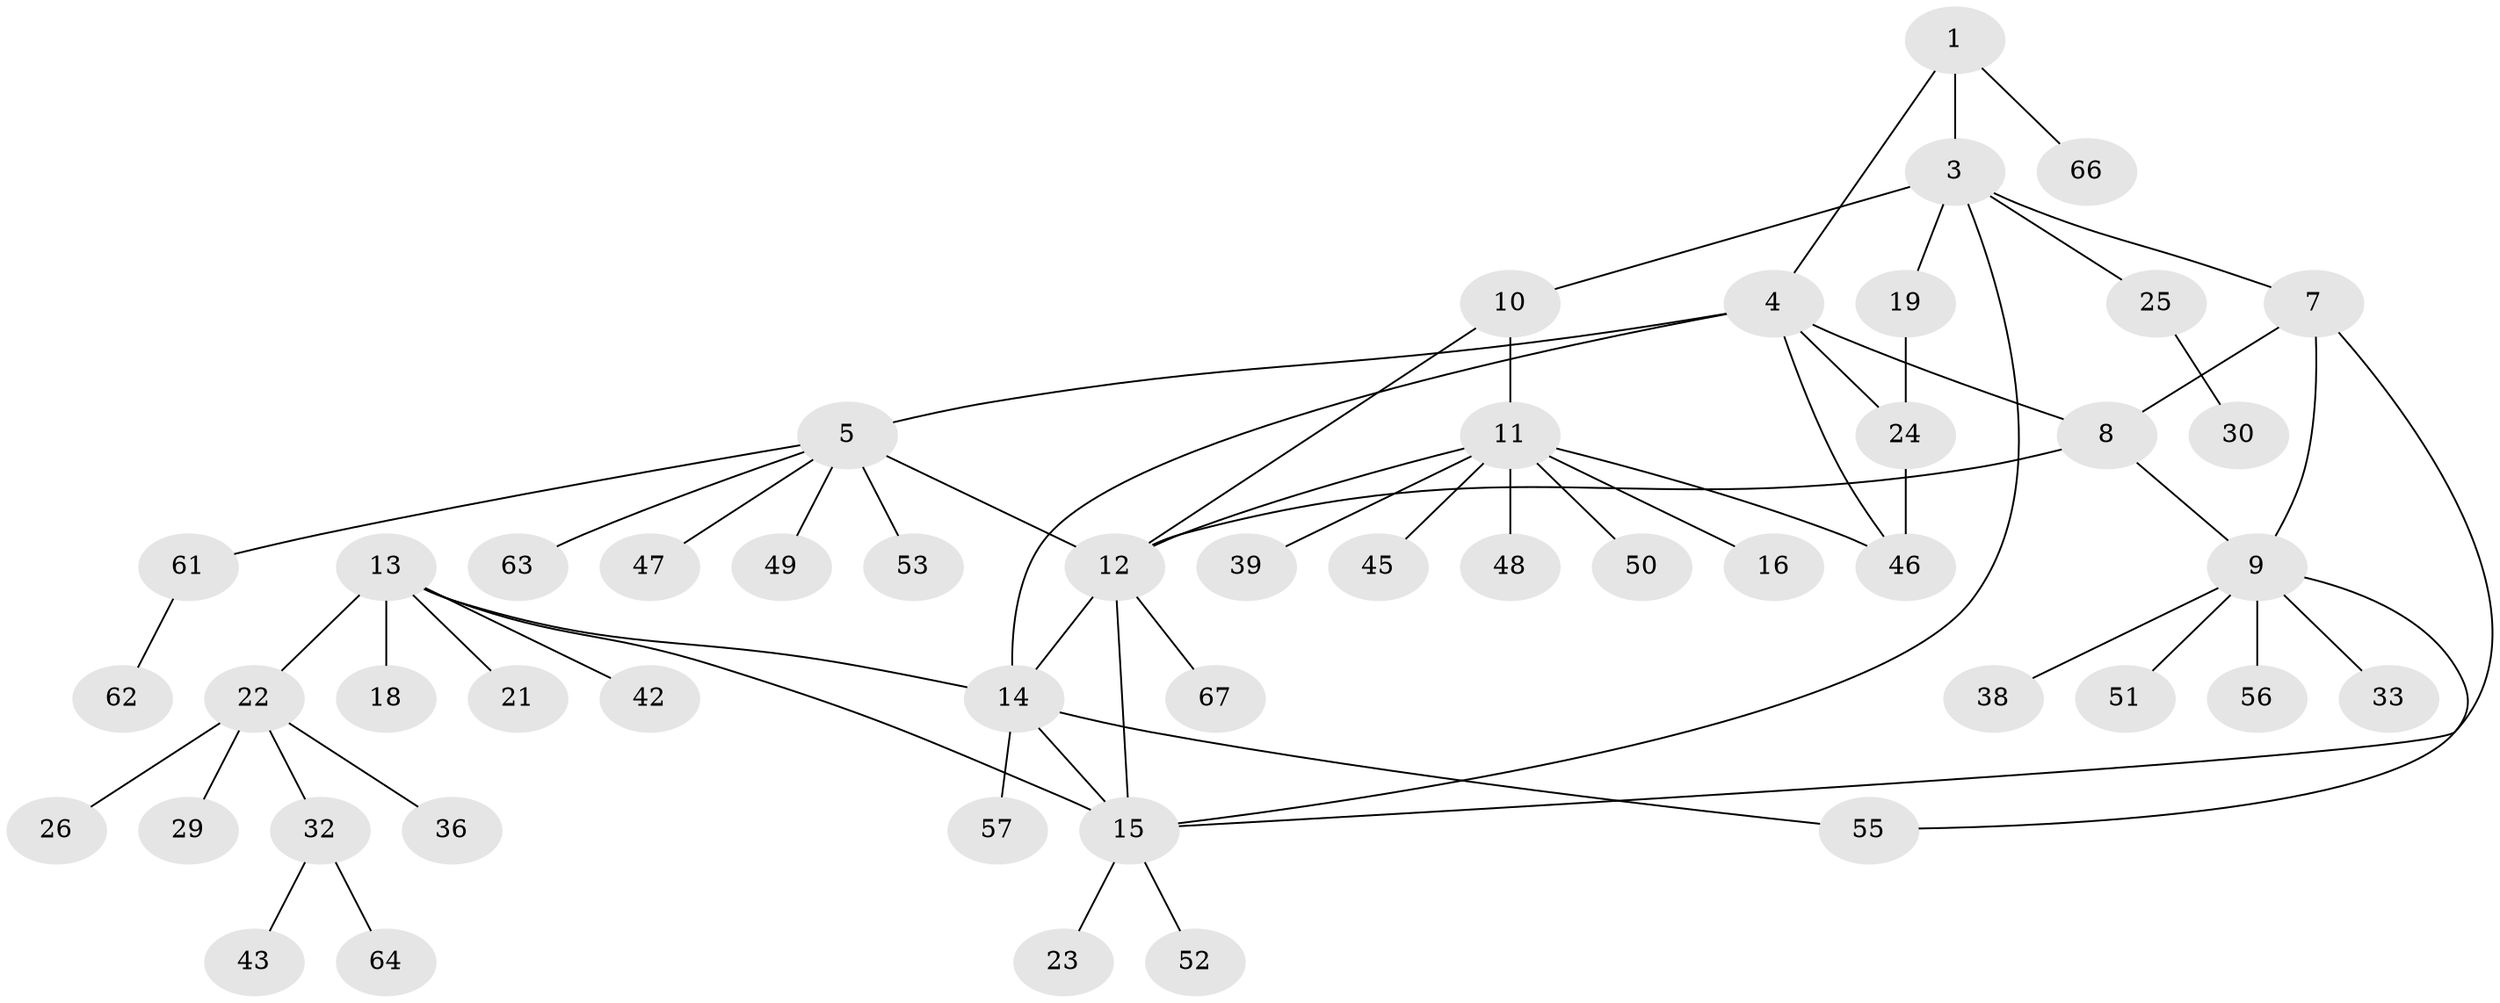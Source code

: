 // Generated by graph-tools (version 1.1) at 2025/52/02/27/25 19:52:18]
// undirected, 49 vertices, 62 edges
graph export_dot {
graph [start="1"]
  node [color=gray90,style=filled];
  1 [super="+2"];
  3;
  4 [super="+6"];
  5 [super="+44"];
  7 [super="+34"];
  8 [super="+17"];
  9 [super="+31"];
  10;
  11 [super="+37"];
  12 [super="+65"];
  13 [super="+20"];
  14 [super="+27"];
  15 [super="+60"];
  16;
  18;
  19 [super="+40"];
  21 [super="+35"];
  22 [super="+58"];
  23 [super="+59"];
  24 [super="+54"];
  25 [super="+28"];
  26;
  29;
  30;
  32 [super="+41"];
  33;
  36;
  38;
  39;
  42;
  43 [super="+68"];
  45;
  46;
  47;
  48;
  49;
  50;
  51;
  52;
  53;
  55;
  56;
  57;
  61;
  62 [super="+69"];
  63;
  64;
  66;
  67;
  1 -- 3 [weight=2];
  1 -- 4;
  1 -- 66;
  3 -- 7;
  3 -- 10;
  3 -- 15;
  3 -- 19;
  3 -- 25;
  4 -- 5 [weight=2];
  4 -- 14;
  4 -- 8 [weight=2];
  4 -- 24;
  4 -- 46;
  5 -- 12;
  5 -- 49;
  5 -- 53;
  5 -- 47;
  5 -- 61;
  5 -- 63;
  7 -- 8;
  7 -- 9;
  7 -- 15;
  8 -- 9;
  8 -- 12 [weight=2];
  9 -- 33;
  9 -- 51;
  9 -- 55;
  9 -- 56;
  9 -- 38;
  10 -- 11;
  10 -- 12;
  11 -- 12;
  11 -- 16;
  11 -- 48;
  11 -- 50;
  11 -- 39;
  11 -- 45;
  11 -- 46;
  12 -- 15;
  12 -- 67;
  12 -- 14;
  13 -- 14;
  13 -- 15;
  13 -- 18;
  13 -- 21;
  13 -- 42;
  13 -- 22;
  14 -- 15;
  14 -- 55;
  14 -- 57;
  15 -- 23;
  15 -- 52;
  19 -- 24;
  22 -- 26;
  22 -- 29;
  22 -- 32;
  22 -- 36;
  24 -- 46;
  25 -- 30;
  32 -- 43;
  32 -- 64;
  61 -- 62;
}
